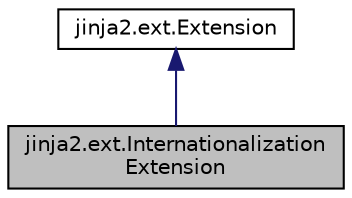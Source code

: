 digraph "jinja2.ext.InternationalizationExtension"
{
 // LATEX_PDF_SIZE
  edge [fontname="Helvetica",fontsize="10",labelfontname="Helvetica",labelfontsize="10"];
  node [fontname="Helvetica",fontsize="10",shape=record];
  Node1 [label="jinja2.ext.Internationalization\lExtension",height=0.2,width=0.4,color="black", fillcolor="grey75", style="filled", fontcolor="black",tooltip=" "];
  Node2 -> Node1 [dir="back",color="midnightblue",fontsize="10",style="solid",fontname="Helvetica"];
  Node2 [label="jinja2.ext.Extension",height=0.2,width=0.4,color="black", fillcolor="white", style="filled",URL="$classjinja2_1_1ext_1_1Extension.html",tooltip=" "];
}
